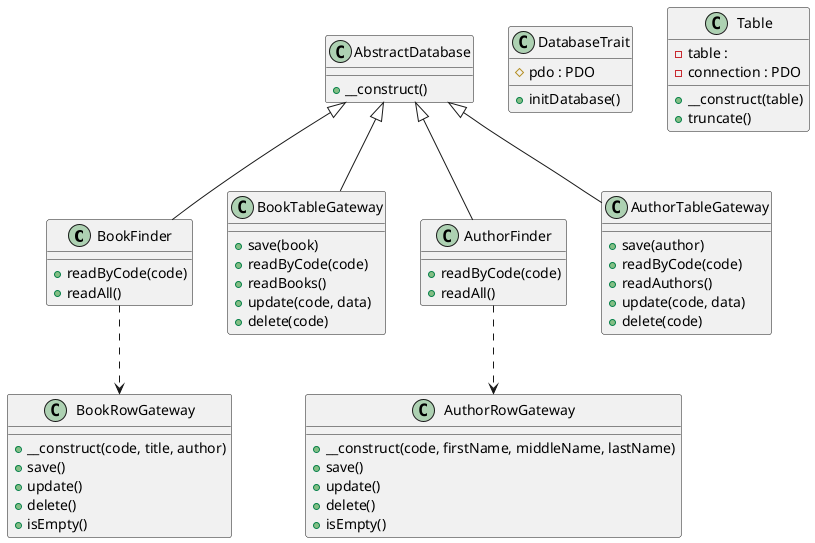 @startuml class-diagram
  class "BookFinder" as BookFinder {
    +readByCode(code)
    +readAll()
  }
  class "BookTableGateway" as BookTableGateway {
    +save(book)
    +readByCode(code)
    +readBooks()
    +update(code, data)
    +delete(code)
  }
  class "BookRowGateway" as BookRowGateway {
    +__construct(code, title, author)
    +save()
    +update()
    +delete()
    +isEmpty()
  }
  class "DatabaseTrait" as DatabaseTrait {
    #pdo : PDO
    +initDatabase()
  }
  class "AuthorFinder" as AuthorFinder {
    +readByCode(code)
    +readAll()
  }
  class "AuthorRowGateway" as AuthorRowGateway {
    +__construct(code, firstName, middleName, lastName)
    +save()
    +update()
    +delete()
    +isEmpty()
  }
  class "AbstractDatabase" as AbstractDatabase {
    +__construct()
  }
  class "AuthorTableGateway" as AuthorTableGateway {
    +save(author)
    +readByCode(code)
    +readAuthors()
    +update(code, data)
    +delete(code)
  }
  class "Table" as Table {
    -table : 
    -connection : PDO
    +__construct(table)
    +truncate()
  }
  AbstractDatabase <|-- AuthorFinder
  AbstractDatabase <|-- AuthorTableGateway
  AbstractDatabase <|-- BookFinder
  AbstractDatabase <|-- BookTableGateway
  AuthorFinder ..> AuthorRowGateway
  BookFinder ..> BookRowGateway
@enduml
